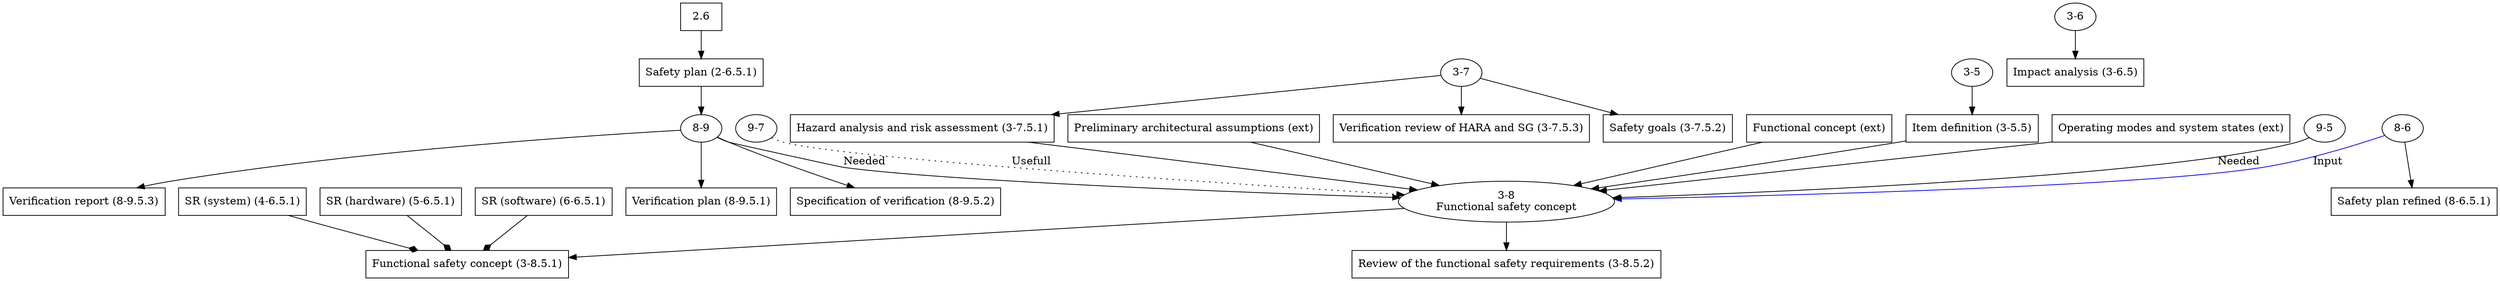 // Cheatsheet: http://graphs.grevian.org/example
// Options: http://graphviz.org/doc/info/attrs.html
// Atom-openpreview: Ctrl+Shift+v

digraph G
{
  /*
   * Clauses
   */
  node[shape=ellipse];
  3.5[label="3-5"];
  3.6[label="3-6"];
  3.7[label="3-7"];
  3.8[label="3-8\nFunctional safety concept"];
  8.6[label="8-6"];
  8.9[label="8-9"];
  9.5[label="9-5"];
  9.7[label="9-7"];
  // Usefull
  edge[style=dotted, label="Usefull"]
  9.7 -> 3.8;
  // Needed
  edge[style=solid,label="Needed"]
  9.5 -> 3.8;
  8.9 -> 3.8;
  // Input
  edge[style=solid,color=blue,label="Input"];
  8.6 -> 3.8;
  edge[color=normal];

  /*
   * Work products
   */
  node[shape=rect];
  edge[style=solid, label=""];

  //2-
  safety_plan[label="Safety plan (2-6.5.1)"];
  2.6 -> safety_plan;
  safety_plan -> 8.9;

  //3-
  item_def[label="Item definition (3-5.5)"];
  3.5 -> item_def;
  item_def -> 3.8;

  impact_anal[label="Impact analysis (3-6.5)"];
  3.6 -> impact_anal;

  hara[label="Hazard analysis and risk assessment (3-7.5.1)"]
  sg[label="Safety goals (3-7.5.2)"]
  veri_hara_sg[label="Verification review of HARA and SG (3-7.5.3)"]
  3.7 -> hara;
  3.7 -> sg;
  3.7 -> veri_hara_sg;

  prelim[label="Preliminary architectural assumptions (ext)"];
  fc[label="Functional concept (ext)"];
  om_ss[label="Operating modes and system states (ext)"];
  prelim -> 3.8;
  fc -> 3.8;
  om_ss -> 3.8;
  fsc[label="Functional safety concept (3-8.5.1)"];
  review_sr[label="Review of the functional safety requirements (3-8.5.2)"];
  3.8 -> fsc;
  3.8 -> review_sr;
  hara -> 3.8;

  //4-
  sr_sys[label="SR (system) (4-6.5.1)"];
  sr_sys -> fsc[arrowhead=diamond];

  //5-
  sr_hw[label="SR (hardware) (5-6.5.1)"];
  sr_hw -> fsc[arrowhead=diamond];

  //6-
  sr_sw[label="SR (software) (6-6.5.1)"];
  sr_sw -> fsc[arrowhead=diamond];

  //8-
  safety_plan2[label="Safety plan refined (8-6.5.1)"];
  8.6 -> safety_plan2;

  ver_plan[label="Verification plan (8-9.5.1)"];
  ver_spec[label="Specification of verification (8-9.5.2)"];
  ver_report[label="Verification report (8-9.5.3)"];
  8.9 -> ver_plan;
  8.9 -> ver_spec;
  8.9 -> ver_report;

  //9-
  /** Requirements decomposition with respect to ASIL tailoring
    * Assumed that this is more like a tool then an actual document
    *
  fsc -> 9.5 //3-8.5.1
  sr_sys -> 9.5
  sr_hw -> 9.5
  sr_sw -> 9.5
  arc_sys -> 9.5
  arc_hw -> 9.5
  arc_sw -> 9.5
  item_def -> 9.5
  sg -> 9.5
  */


  // Input
  /*subgraph cluster_input {
    label="Input";
    color=blue;
  }*/

  // Clause 3.5

}
